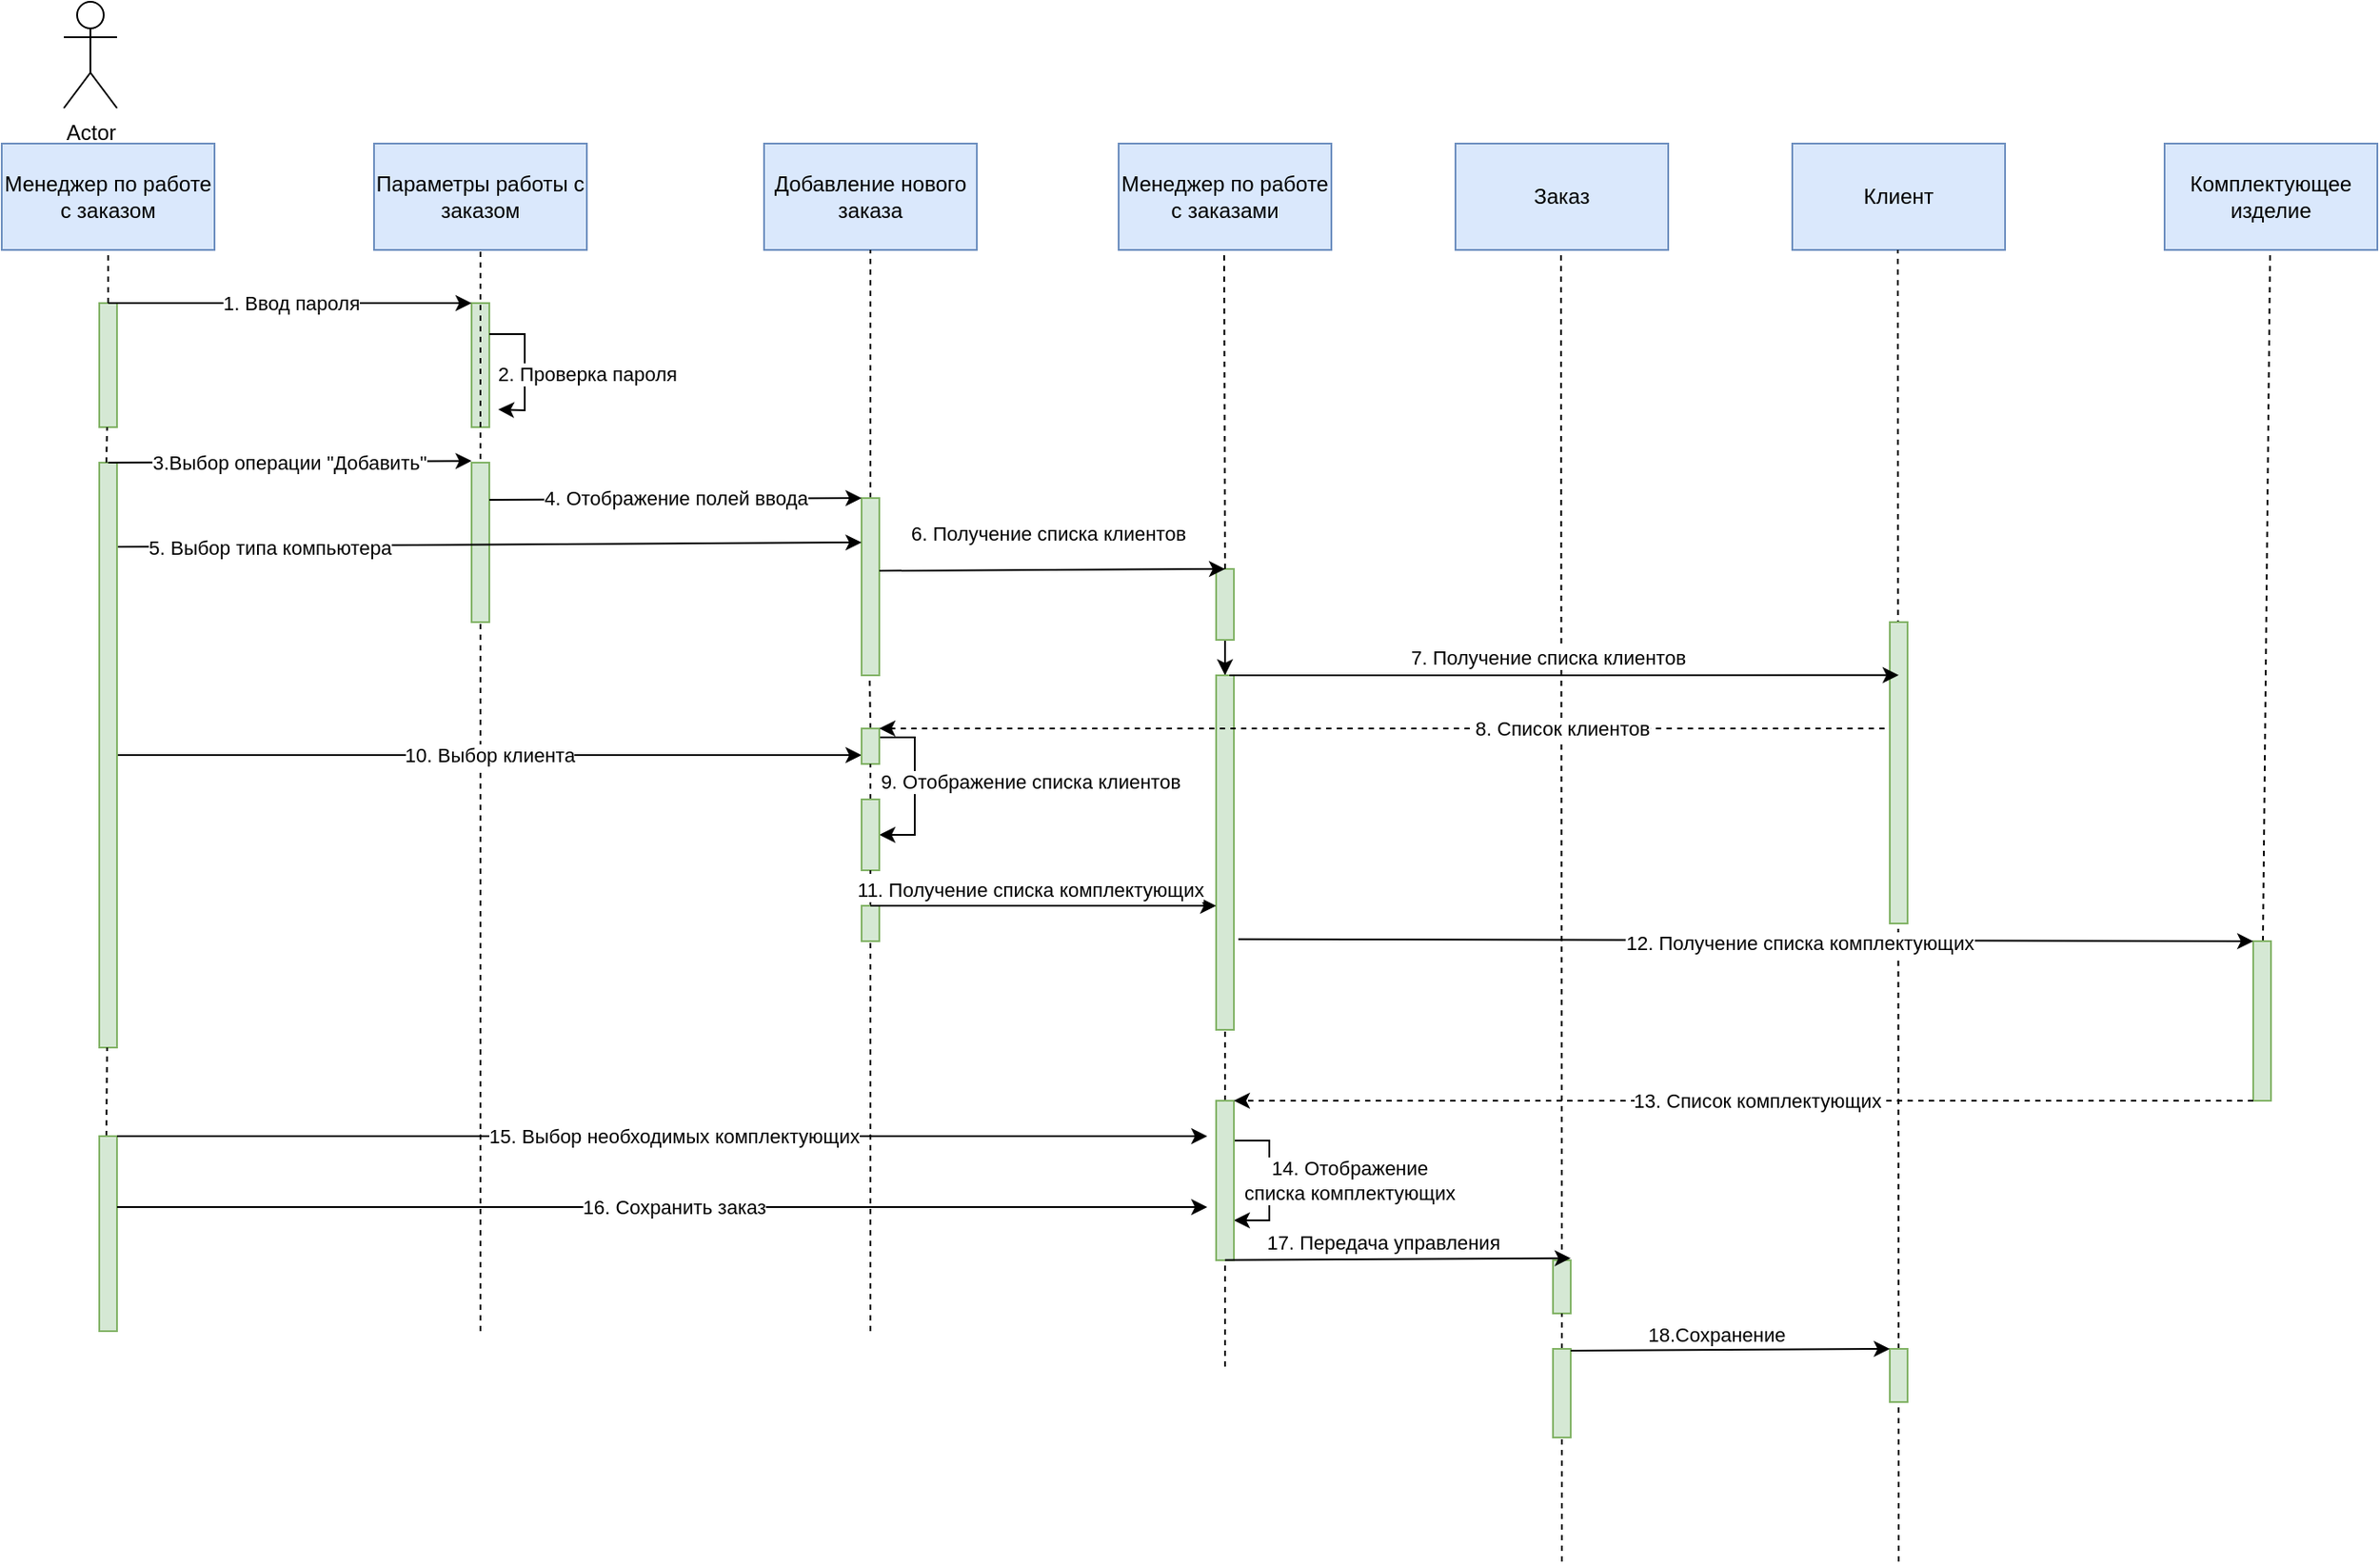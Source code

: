 <mxfile version="20.3.7" type="device"><diagram id="Aq9bSLfjDeR4o_Pw_okm" name="Страница 1"><mxGraphModel dx="2332" dy="3214" grid="1" gridSize="10" guides="1" tooltips="1" connect="1" arrows="1" fold="1" page="1" pageScale="1" pageWidth="827" pageHeight="1169" math="0" shadow="0"><root><mxCell id="0"/><mxCell id="1" parent="0"/><mxCell id="2Xkc_DOyH9A8e6zmQmAr-1" value="Менеджер по работе с заказом" style="rounded=0;whiteSpace=wrap;html=1;fillColor=#dae8fc;strokeColor=#6c8ebf;" parent="1" vertex="1"><mxGeometry x="-760" y="-1130" width="120" height="60" as="geometry"/></mxCell><mxCell id="2Xkc_DOyH9A8e6zmQmAr-2" value="Параметры работы с заказом" style="rounded=0;whiteSpace=wrap;html=1;fillColor=#dae8fc;strokeColor=#6c8ebf;" parent="1" vertex="1"><mxGeometry x="-550" y="-1130" width="120" height="60" as="geometry"/></mxCell><mxCell id="2Xkc_DOyH9A8e6zmQmAr-3" value="Добавление нового заказа" style="rounded=0;whiteSpace=wrap;html=1;fillColor=#dae8fc;strokeColor=#6c8ebf;" parent="1" vertex="1"><mxGeometry x="-330" y="-1130" width="120" height="60" as="geometry"/></mxCell><mxCell id="2Xkc_DOyH9A8e6zmQmAr-4" value="" style="rounded=0;whiteSpace=wrap;html=1;fillColor=#d5e8d4;strokeColor=#82b366;" parent="1" vertex="1"><mxGeometry x="-705" y="-1040" width="10" height="70" as="geometry"/></mxCell><mxCell id="2Xkc_DOyH9A8e6zmQmAr-5" value="" style="rounded=0;whiteSpace=wrap;html=1;fillColor=#d5e8d4;strokeColor=#82b366;" parent="1" vertex="1"><mxGeometry x="-495" y="-1040" width="10" height="70" as="geometry"/></mxCell><mxCell id="2Xkc_DOyH9A8e6zmQmAr-10" value="2. Проверка пароля" style="edgeStyle=orthogonalEdgeStyle;rounded=0;orthogonalLoop=1;jettySize=auto;html=1;exitX=1;exitY=0.25;exitDx=0;exitDy=0;" parent="1" source="2Xkc_DOyH9A8e6zmQmAr-5" edge="1"><mxGeometry x="0.096" y="35" relative="1" as="geometry"><mxPoint x="-480" y="-980" as="targetPoint"/><mxPoint as="offset"/></mxGeometry></mxCell><mxCell id="2Xkc_DOyH9A8e6zmQmAr-8" value="1. Ввод пароля" style="endArrow=classic;html=1;rounded=0;entryX=0;entryY=0;entryDx=0;entryDy=0;exitX=0.5;exitY=0;exitDx=0;exitDy=0;" parent="1" source="2Xkc_DOyH9A8e6zmQmAr-4" target="2Xkc_DOyH9A8e6zmQmAr-5" edge="1"><mxGeometry width="50" height="50" relative="1" as="geometry"><mxPoint x="-610" y="-990" as="sourcePoint"/><mxPoint x="-560" y="-1040" as="targetPoint"/></mxGeometry></mxCell><mxCell id="2Xkc_DOyH9A8e6zmQmAr-12" value="" style="endArrow=none;dashed=1;html=1;rounded=0;entryX=0.5;entryY=1;entryDx=0;entryDy=0;exitX=0.5;exitY=0;exitDx=0;exitDy=0;" parent="1" source="2Xkc_DOyH9A8e6zmQmAr-4" target="2Xkc_DOyH9A8e6zmQmAr-1" edge="1"><mxGeometry width="50" height="50" relative="1" as="geometry"><mxPoint x="-610" y="-990" as="sourcePoint"/><mxPoint x="-560" y="-1040" as="targetPoint"/></mxGeometry></mxCell><mxCell id="2Xkc_DOyH9A8e6zmQmAr-13" value="" style="endArrow=none;dashed=1;html=1;rounded=0;" parent="1" edge="1"><mxGeometry width="50" height="50" relative="1" as="geometry"><mxPoint x="-490" y="-460" as="sourcePoint"/><mxPoint x="-490" y="-1070" as="targetPoint"/></mxGeometry></mxCell><mxCell id="2Xkc_DOyH9A8e6zmQmAr-75" style="edgeStyle=orthogonalEdgeStyle;rounded=0;orthogonalLoop=1;jettySize=auto;html=1;exitX=1;exitY=0.5;exitDx=0;exitDy=0;entryX=0;entryY=0.75;entryDx=0;entryDy=0;" parent="1" source="2Xkc_DOyH9A8e6zmQmAr-14" target="2Xkc_DOyH9A8e6zmQmAr-60" edge="1"><mxGeometry relative="1" as="geometry"><Array as="points"><mxPoint x="-480" y="-785"/><mxPoint x="-480" y="-785"/></Array></mxGeometry></mxCell><mxCell id="_Y6A0_owbWZ8dKSNmZNZ-2" value="10. Выбор клиента" style="edgeLabel;html=1;align=center;verticalAlign=middle;resizable=0;points=[];" vertex="1" connectable="0" parent="2Xkc_DOyH9A8e6zmQmAr-75"><mxGeometry x="0.062" y="-2" relative="1" as="geometry"><mxPoint x="-13" y="-2" as="offset"/></mxGeometry></mxCell><mxCell id="2Xkc_DOyH9A8e6zmQmAr-14" value="" style="rounded=0;whiteSpace=wrap;html=1;fillColor=#d5e8d4;strokeColor=#82b366;" parent="1" vertex="1"><mxGeometry x="-705" y="-950" width="10" height="330" as="geometry"/></mxCell><mxCell id="2Xkc_DOyH9A8e6zmQmAr-15" value="" style="rounded=0;whiteSpace=wrap;html=1;fillColor=#d5e8d4;strokeColor=#82b366;" parent="1" vertex="1"><mxGeometry x="-495" y="-950" width="10" height="90" as="geometry"/></mxCell><mxCell id="2Xkc_DOyH9A8e6zmQmAr-16" value="3.Выбор операции &quot;Добавить&quot;" style="endArrow=classic;html=1;rounded=0;entryX=0;entryY=0;entryDx=0;entryDy=0;" parent="1" edge="1"><mxGeometry width="50" height="50" relative="1" as="geometry"><mxPoint x="-700" y="-950" as="sourcePoint"/><mxPoint x="-495" y="-950.95" as="targetPoint"/></mxGeometry></mxCell><mxCell id="2Xkc_DOyH9A8e6zmQmAr-18" value="" style="endArrow=none;dashed=1;html=1;rounded=0;entryX=0.5;entryY=1;entryDx=0;entryDy=0;exitX=0.5;exitY=0;exitDx=0;exitDy=0;" parent="1" source="2Xkc_DOyH9A8e6zmQmAr-19" target="2Xkc_DOyH9A8e6zmQmAr-3" edge="1"><mxGeometry width="50" height="50" relative="1" as="geometry"><mxPoint x="-270" y="-1000" as="sourcePoint"/><mxPoint x="-690" y="-1060" as="targetPoint"/></mxGeometry></mxCell><mxCell id="2Xkc_DOyH9A8e6zmQmAr-19" value="" style="rounded=0;whiteSpace=wrap;html=1;fillColor=#d5e8d4;strokeColor=#82b366;" parent="1" vertex="1"><mxGeometry x="-275" y="-930" width="10" height="100" as="geometry"/></mxCell><mxCell id="2Xkc_DOyH9A8e6zmQmAr-20" value="4. Отображение полей ввода" style="endArrow=classic;html=1;rounded=0;entryX=0;entryY=0;entryDx=0;entryDy=0;" parent="1" target="2Xkc_DOyH9A8e6zmQmAr-19" edge="1"><mxGeometry width="50" height="50" relative="1" as="geometry"><mxPoint x="-485" y="-929.05" as="sourcePoint"/><mxPoint x="-280" y="-930" as="targetPoint"/></mxGeometry></mxCell><mxCell id="2Xkc_DOyH9A8e6zmQmAr-22" value="Менеджер по работе с заказами" style="rounded=0;whiteSpace=wrap;html=1;fillColor=#dae8fc;strokeColor=#6c8ebf;" parent="1" vertex="1"><mxGeometry x="-130" y="-1130" width="120" height="60" as="geometry"/></mxCell><mxCell id="_Y6A0_owbWZ8dKSNmZNZ-3" value="" style="edgeStyle=orthogonalEdgeStyle;rounded=0;orthogonalLoop=1;jettySize=auto;html=1;" edge="1" parent="1" source="2Xkc_DOyH9A8e6zmQmAr-28" target="2Xkc_DOyH9A8e6zmQmAr-47"><mxGeometry relative="1" as="geometry"/></mxCell><mxCell id="2Xkc_DOyH9A8e6zmQmAr-28" value="" style="rounded=0;whiteSpace=wrap;html=1;fillColor=#d5e8d4;strokeColor=#82b366;" parent="1" vertex="1"><mxGeometry x="-75" y="-890" width="10" height="40" as="geometry"/></mxCell><mxCell id="2Xkc_DOyH9A8e6zmQmAr-32" value="6. Получение списка клиентов" style="endArrow=classic;html=1;rounded=0;" parent="1" edge="1"><mxGeometry x="-0.025" y="21" width="50" height="50" relative="1" as="geometry"><mxPoint x="-265" y="-889" as="sourcePoint"/><mxPoint x="-70" y="-890" as="targetPoint"/><mxPoint as="offset"/></mxGeometry></mxCell><mxCell id="2Xkc_DOyH9A8e6zmQmAr-33" value="" style="endArrow=none;dashed=1;html=1;rounded=0;entryX=0.5;entryY=1;entryDx=0;entryDy=0;exitX=0.5;exitY=0;exitDx=0;exitDy=0;" parent="1" source="2Xkc_DOyH9A8e6zmQmAr-28" edge="1"><mxGeometry width="50" height="50" relative="1" as="geometry"><mxPoint x="-70.48" y="-930" as="sourcePoint"/><mxPoint x="-70.48" y="-1070" as="targetPoint"/></mxGeometry></mxCell><mxCell id="2Xkc_DOyH9A8e6zmQmAr-34" value="Заказ" style="rounded=0;whiteSpace=wrap;html=1;fillColor=#dae8fc;strokeColor=#6c8ebf;" parent="1" vertex="1"><mxGeometry x="60" y="-1130" width="120" height="60" as="geometry"/></mxCell><mxCell id="2Xkc_DOyH9A8e6zmQmAr-35" value="Клиент" style="rounded=0;whiteSpace=wrap;html=1;fillColor=#dae8fc;strokeColor=#6c8ebf;" parent="1" vertex="1"><mxGeometry x="250" y="-1130" width="120" height="60" as="geometry"/></mxCell><mxCell id="2Xkc_DOyH9A8e6zmQmAr-36" value="Комплектующее изделие" style="rounded=0;whiteSpace=wrap;html=1;fillColor=#dae8fc;strokeColor=#6c8ebf;" parent="1" vertex="1"><mxGeometry x="460" y="-1130" width="120" height="60" as="geometry"/></mxCell><mxCell id="2Xkc_DOyH9A8e6zmQmAr-37" value="" style="endArrow=none;dashed=1;html=1;rounded=0;entryX=0.5;entryY=1;entryDx=0;entryDy=0;startArrow=none;" parent="1" edge="1" source="_Y6A0_owbWZ8dKSNmZNZ-21"><mxGeometry width="50" height="50" relative="1" as="geometry"><mxPoint x="120" y="-450" as="sourcePoint"/><mxPoint x="119.52" y="-1070" as="targetPoint"/></mxGeometry></mxCell><mxCell id="2Xkc_DOyH9A8e6zmQmAr-38" value="" style="endArrow=none;dashed=1;html=1;rounded=0;entryX=0.5;entryY=1;entryDx=0;entryDy=0;" parent="1" edge="1"><mxGeometry width="50" height="50" relative="1" as="geometry"><mxPoint x="310" y="-330" as="sourcePoint"/><mxPoint x="309.52" y="-1070" as="targetPoint"/></mxGeometry></mxCell><mxCell id="2Xkc_DOyH9A8e6zmQmAr-39" value="" style="endArrow=none;dashed=1;html=1;rounded=0;entryX=0.5;entryY=1;entryDx=0;entryDy=0;startArrow=none;" parent="1" edge="1" source="_Y6A0_owbWZ8dKSNmZNZ-6"><mxGeometry width="50" height="50" relative="1" as="geometry"><mxPoint x="520" y="-580" as="sourcePoint"/><mxPoint x="519.52" y="-1070" as="targetPoint"/></mxGeometry></mxCell><mxCell id="2Xkc_DOyH9A8e6zmQmAr-43" value="" style="endArrow=classic;html=1;rounded=0;entryX=0;entryY=0.25;entryDx=0;entryDy=0;exitX=1.059;exitY=0.144;exitDx=0;exitDy=0;exitPerimeter=0;" parent="1" target="2Xkc_DOyH9A8e6zmQmAr-19" edge="1" source="2Xkc_DOyH9A8e6zmQmAr-14"><mxGeometry width="50" height="50" relative="1" as="geometry"><mxPoint x="-695" y="-880" as="sourcePoint"/><mxPoint x="-490" y="-880.95" as="targetPoint"/></mxGeometry></mxCell><mxCell id="2Xkc_DOyH9A8e6zmQmAr-45" value="5. Выбор типа компьютера" style="edgeLabel;html=1;align=center;verticalAlign=middle;resizable=0;points=[];" parent="2Xkc_DOyH9A8e6zmQmAr-43" vertex="1" connectable="0"><mxGeometry x="-0.843" relative="1" as="geometry"><mxPoint x="52" as="offset"/></mxGeometry></mxCell><mxCell id="2Xkc_DOyH9A8e6zmQmAr-46" value="" style="endArrow=none;dashed=1;html=1;rounded=0;entryX=0.5;entryY=1;entryDx=0;entryDy=0;exitX=0.5;exitY=0;exitDx=0;exitDy=0;startArrow=none;" parent="1" source="2Xkc_DOyH9A8e6zmQmAr-47" edge="1"><mxGeometry width="50" height="50" relative="1" as="geometry"><mxPoint x="-69.97" y="-610" as="sourcePoint"/><mxPoint x="-70.45" y="-820" as="targetPoint"/></mxGeometry></mxCell><mxCell id="2Xkc_DOyH9A8e6zmQmAr-47" value="" style="rounded=0;whiteSpace=wrap;html=1;fillColor=#d5e8d4;strokeColor=#82b366;" parent="1" vertex="1"><mxGeometry x="-75" y="-830" width="10" height="200" as="geometry"/></mxCell><mxCell id="2Xkc_DOyH9A8e6zmQmAr-48" value="" style="endArrow=none;dashed=1;html=1;rounded=0;entryX=0.5;entryY=1;entryDx=0;entryDy=0;" parent="1" target="2Xkc_DOyH9A8e6zmQmAr-47" edge="1"><mxGeometry width="50" height="50" relative="1" as="geometry"><mxPoint x="-70" y="-440" as="sourcePoint"/><mxPoint x="-70.45" y="-820" as="targetPoint"/></mxGeometry></mxCell><mxCell id="2Xkc_DOyH9A8e6zmQmAr-49" value="" style="rounded=0;whiteSpace=wrap;html=1;fillColor=#d5e8d4;strokeColor=#82b366;" parent="1" vertex="1"><mxGeometry x="305" y="-860" width="10" height="170" as="geometry"/></mxCell><mxCell id="2Xkc_DOyH9A8e6zmQmAr-55" value="7. Получение списка клиентов" style="endArrow=classic;html=1;rounded=0;exitX=0.75;exitY=0;exitDx=0;exitDy=0;entryX=0.5;entryY=0.176;entryDx=0;entryDy=0;entryPerimeter=0;" parent="1" source="2Xkc_DOyH9A8e6zmQmAr-47" target="2Xkc_DOyH9A8e6zmQmAr-49" edge="1"><mxGeometry x="-0.048" y="10" width="50" height="50" relative="1" as="geometry"><mxPoint x="-65" y="-799.0" as="sourcePoint"/><mxPoint x="300" y="-830" as="targetPoint"/><mxPoint as="offset"/></mxGeometry></mxCell><mxCell id="2Xkc_DOyH9A8e6zmQmAr-57" value="" style="endArrow=none;dashed=1;html=1;rounded=0;entryX=0.5;entryY=1;entryDx=0;entryDy=0;exitX=0.5;exitY=0;exitDx=0;exitDy=0;startArrow=none;" parent="1" source="2Xkc_DOyH9A8e6zmQmAr-60" edge="1"><mxGeometry width="50" height="50" relative="1" as="geometry"><mxPoint x="-270.45" y="-690" as="sourcePoint"/><mxPoint x="-270.45" y="-830" as="targetPoint"/></mxGeometry></mxCell><mxCell id="2Xkc_DOyH9A8e6zmQmAr-73" style="edgeStyle=orthogonalEdgeStyle;rounded=0;orthogonalLoop=1;jettySize=auto;html=1;exitX=1;exitY=0.25;exitDx=0;exitDy=0;entryX=1;entryY=0.5;entryDx=0;entryDy=0;" parent="1" source="2Xkc_DOyH9A8e6zmQmAr-60" target="2Xkc_DOyH9A8e6zmQmAr-62" edge="1"><mxGeometry relative="1" as="geometry"/></mxCell><mxCell id="2Xkc_DOyH9A8e6zmQmAr-74" value="9. Отображение списка клиентов" style="edgeLabel;html=1;align=center;verticalAlign=middle;resizable=0;points=[];" parent="2Xkc_DOyH9A8e6zmQmAr-73" vertex="1" connectable="0"><mxGeometry x="0.245" y="-3" relative="1" as="geometry"><mxPoint x="68" y="-14" as="offset"/></mxGeometry></mxCell><mxCell id="2Xkc_DOyH9A8e6zmQmAr-60" value="" style="rounded=0;whiteSpace=wrap;html=1;fillColor=#d5e8d4;strokeColor=#82b366;" parent="1" vertex="1"><mxGeometry x="-275" y="-800" width="10" height="20" as="geometry"/></mxCell><mxCell id="2Xkc_DOyH9A8e6zmQmAr-61" value="" style="endArrow=none;dashed=1;html=1;rounded=0;entryX=0.5;entryY=1;entryDx=0;entryDy=0;startArrow=none;" parent="1" source="2Xkc_DOyH9A8e6zmQmAr-62" target="2Xkc_DOyH9A8e6zmQmAr-60" edge="1"><mxGeometry width="50" height="50" relative="1" as="geometry"><mxPoint x="-270" y="-630" as="sourcePoint"/><mxPoint x="-270.45" y="-830.0" as="targetPoint"/></mxGeometry></mxCell><mxCell id="2Xkc_DOyH9A8e6zmQmAr-62" value="" style="rounded=0;whiteSpace=wrap;html=1;fillColor=#d5e8d4;strokeColor=#82b366;" parent="1" vertex="1"><mxGeometry x="-275" y="-760" width="10" height="40" as="geometry"/></mxCell><mxCell id="2Xkc_DOyH9A8e6zmQmAr-64" value="" style="endArrow=none;dashed=1;html=1;rounded=0;entryX=0.5;entryY=1;entryDx=0;entryDy=0;startArrow=none;" parent="1" source="2Xkc_DOyH9A8e6zmQmAr-65" target="2Xkc_DOyH9A8e6zmQmAr-62" edge="1"><mxGeometry width="50" height="50" relative="1" as="geometry"><mxPoint x="-270" y="-630" as="sourcePoint"/><mxPoint x="-270" y="-760.0" as="targetPoint"/></mxGeometry></mxCell><mxCell id="2Xkc_DOyH9A8e6zmQmAr-65" value="" style="rounded=0;whiteSpace=wrap;html=1;fillColor=#d5e8d4;strokeColor=#82b366;" parent="1" vertex="1"><mxGeometry x="-275" y="-700" width="10" height="20" as="geometry"/></mxCell><mxCell id="2Xkc_DOyH9A8e6zmQmAr-66" value="" style="endArrow=none;dashed=1;html=1;rounded=0;entryX=0.5;entryY=1;entryDx=0;entryDy=0;" parent="1" target="2Xkc_DOyH9A8e6zmQmAr-65" edge="1"><mxGeometry width="50" height="50" relative="1" as="geometry"><mxPoint x="-270" y="-460" as="sourcePoint"/><mxPoint x="-270" y="-700" as="targetPoint"/></mxGeometry></mxCell><mxCell id="2Xkc_DOyH9A8e6zmQmAr-71" value="11. Получение списка комплектующих" style="endArrow=classic;html=1;rounded=0;" parent="1" edge="1"><mxGeometry x="-0.076" y="9" width="50" height="50" relative="1" as="geometry"><mxPoint x="-270" y="-700" as="sourcePoint"/><mxPoint x="-75" y="-700" as="targetPoint"/><mxPoint as="offset"/></mxGeometry></mxCell><mxCell id="_Y6A0_owbWZ8dKSNmZNZ-5" value="8. Список клиентов" style="endArrow=classic;html=1;rounded=0;exitX=-0.294;exitY=0.353;exitDx=0;exitDy=0;entryX=1;entryY=0;entryDx=0;entryDy=0;exitPerimeter=0;dashed=1;" edge="1" parent="1" source="2Xkc_DOyH9A8e6zmQmAr-49" target="2Xkc_DOyH9A8e6zmQmAr-60"><mxGeometry x="-0.358" width="50" height="50" relative="1" as="geometry"><mxPoint x="315" y="-785.59" as="sourcePoint"/><mxPoint x="-62.5" y="-785.51" as="targetPoint"/><mxPoint as="offset"/></mxGeometry></mxCell><mxCell id="_Y6A0_owbWZ8dKSNmZNZ-6" value="" style="rounded=0;whiteSpace=wrap;html=1;fillColor=#d5e8d4;strokeColor=#82b366;" vertex="1" parent="1"><mxGeometry x="510" y="-680" width="10" height="90" as="geometry"/></mxCell><mxCell id="_Y6A0_owbWZ8dKSNmZNZ-9" value="12. Получение списка комплектующих" style="endArrow=classic;html=1;rounded=0;exitX=0.75;exitY=0;exitDx=0;exitDy=0;entryX=0;entryY=0;entryDx=0;entryDy=0;" edge="1" parent="1" target="_Y6A0_owbWZ8dKSNmZNZ-6"><mxGeometry x="0.107" y="-1" width="50" height="50" relative="1" as="geometry"><mxPoint x="-62.5" y="-681.1" as="sourcePoint"/><mxPoint x="520" y="-681" as="targetPoint"/><mxPoint as="offset"/></mxGeometry></mxCell><mxCell id="_Y6A0_owbWZ8dKSNmZNZ-20" value="14. Отображение &lt;br&gt;списка комплектующих" style="edgeStyle=orthogonalEdgeStyle;rounded=0;orthogonalLoop=1;jettySize=auto;html=1;exitX=1;exitY=0.25;exitDx=0;exitDy=0;entryX=1;entryY=0.75;entryDx=0;entryDy=0;" edge="1" parent="1" source="_Y6A0_owbWZ8dKSNmZNZ-10" target="_Y6A0_owbWZ8dKSNmZNZ-10"><mxGeometry y="45" relative="1" as="geometry"><mxPoint x="-40" y="-530" as="targetPoint"/><mxPoint as="offset"/></mxGeometry></mxCell><mxCell id="_Y6A0_owbWZ8dKSNmZNZ-10" value="" style="rounded=0;whiteSpace=wrap;html=1;fillColor=#d5e8d4;strokeColor=#82b366;" vertex="1" parent="1"><mxGeometry x="-75" y="-590" width="10" height="90" as="geometry"/></mxCell><mxCell id="_Y6A0_owbWZ8dKSNmZNZ-12" value="13. Список комплектующих" style="endArrow=classic;html=1;rounded=0;exitX=0;exitY=1;exitDx=0;exitDy=0;entryX=0;entryY=1;entryDx=0;entryDy=0;dashed=1;" edge="1" parent="1" source="_Y6A0_owbWZ8dKSNmZNZ-6"><mxGeometry x="-0.026" width="50" height="50" relative="1" as="geometry"><mxPoint x="507.5" y="-588.9" as="sourcePoint"/><mxPoint x="-65" y="-590.0" as="targetPoint"/><mxPoint as="offset"/></mxGeometry></mxCell><mxCell id="_Y6A0_owbWZ8dKSNmZNZ-13" value="" style="endArrow=none;dashed=1;html=1;rounded=0;entryX=0.5;entryY=1;entryDx=0;entryDy=0;" edge="1" parent="1"><mxGeometry width="50" height="50" relative="1" as="geometry"><mxPoint x="-701" y="-950" as="sourcePoint"/><mxPoint x="-700.59" y="-970" as="targetPoint"/></mxGeometry></mxCell><mxCell id="_Y6A0_owbWZ8dKSNmZNZ-14" value="" style="endArrow=none;dashed=1;html=1;rounded=0;entryX=0.5;entryY=1;entryDx=0;entryDy=0;" edge="1" parent="1"><mxGeometry width="50" height="50" relative="1" as="geometry"><mxPoint x="-701" y="-570" as="sourcePoint"/><mxPoint x="-700.59" y="-620" as="targetPoint"/></mxGeometry></mxCell><mxCell id="_Y6A0_owbWZ8dKSNmZNZ-15" value="" style="rounded=0;whiteSpace=wrap;html=1;fillColor=#d5e8d4;strokeColor=#82b366;" vertex="1" parent="1"><mxGeometry x="-705" y="-570" width="10" height="110" as="geometry"/></mxCell><mxCell id="_Y6A0_owbWZ8dKSNmZNZ-16" style="edgeStyle=orthogonalEdgeStyle;rounded=0;orthogonalLoop=1;jettySize=auto;html=1;exitX=1;exitY=0.5;exitDx=0;exitDy=0;" edge="1" parent="1"><mxGeometry relative="1" as="geometry"><mxPoint x="-695" y="-570.0" as="sourcePoint"/><mxPoint x="-80" y="-570" as="targetPoint"/><Array as="points"><mxPoint x="-480" y="-570"/><mxPoint x="-480" y="-570"/></Array></mxGeometry></mxCell><mxCell id="_Y6A0_owbWZ8dKSNmZNZ-17" value="15. Выбор необходимых комплектующих" style="edgeLabel;html=1;align=center;verticalAlign=middle;resizable=0;points=[];" vertex="1" connectable="0" parent="_Y6A0_owbWZ8dKSNmZNZ-16"><mxGeometry x="0.062" y="-2" relative="1" as="geometry"><mxPoint x="-13" y="-2" as="offset"/></mxGeometry></mxCell><mxCell id="_Y6A0_owbWZ8dKSNmZNZ-18" style="edgeStyle=orthogonalEdgeStyle;rounded=0;orthogonalLoop=1;jettySize=auto;html=1;exitX=1;exitY=0.5;exitDx=0;exitDy=0;" edge="1" parent="1"><mxGeometry relative="1" as="geometry"><mxPoint x="-695" y="-530.0" as="sourcePoint"/><mxPoint x="-80" y="-530.0" as="targetPoint"/><Array as="points"><mxPoint x="-480" y="-530"/><mxPoint x="-480" y="-530"/></Array></mxGeometry></mxCell><mxCell id="_Y6A0_owbWZ8dKSNmZNZ-19" value="16. Сохранить заказ" style="edgeLabel;html=1;align=center;verticalAlign=middle;resizable=0;points=[];" vertex="1" connectable="0" parent="_Y6A0_owbWZ8dKSNmZNZ-18"><mxGeometry x="0.062" y="-2" relative="1" as="geometry"><mxPoint x="-13" y="-2" as="offset"/></mxGeometry></mxCell><mxCell id="_Y6A0_owbWZ8dKSNmZNZ-21" value="" style="rounded=0;whiteSpace=wrap;html=1;fillColor=#d5e8d4;strokeColor=#82b366;" vertex="1" parent="1"><mxGeometry x="115" y="-500" width="10" height="30" as="geometry"/></mxCell><mxCell id="_Y6A0_owbWZ8dKSNmZNZ-22" value="" style="endArrow=none;dashed=1;html=1;rounded=0;entryX=0.5;entryY=1;entryDx=0;entryDy=0;" edge="1" parent="1" target="_Y6A0_owbWZ8dKSNmZNZ-21"><mxGeometry width="50" height="50" relative="1" as="geometry"><mxPoint x="120" y="-330" as="sourcePoint"/><mxPoint x="119.52" y="-1070" as="targetPoint"/></mxGeometry></mxCell><mxCell id="_Y6A0_owbWZ8dKSNmZNZ-27" value="17. Передача управления" style="endArrow=classic;html=1;rounded=0;" edge="1" parent="1"><mxGeometry x="-0.076" y="9" width="50" height="50" relative="1" as="geometry"><mxPoint x="-70" y="-500.18" as="sourcePoint"/><mxPoint x="125" y="-501.18" as="targetPoint"/><mxPoint x="-1" as="offset"/></mxGeometry></mxCell><mxCell id="_Y6A0_owbWZ8dKSNmZNZ-28" value="" style="rounded=0;whiteSpace=wrap;html=1;fillColor=#d5e8d4;strokeColor=#82b366;" vertex="1" parent="1"><mxGeometry x="115" y="-450" width="10" height="50" as="geometry"/></mxCell><mxCell id="_Y6A0_owbWZ8dKSNmZNZ-29" value="" style="rounded=0;whiteSpace=wrap;html=1;fillColor=#d5e8d4;strokeColor=#82b366;" vertex="1" parent="1"><mxGeometry x="305" y="-450" width="10" height="30" as="geometry"/></mxCell><mxCell id="_Y6A0_owbWZ8dKSNmZNZ-30" value="18.Сохранение" style="endArrow=classic;html=1;rounded=0;entryX=0;entryY=0;entryDx=0;entryDy=0;" edge="1" parent="1" target="_Y6A0_owbWZ8dKSNmZNZ-29"><mxGeometry x="-0.076" y="9" width="50" height="50" relative="1" as="geometry"><mxPoint x="125" y="-449.0" as="sourcePoint"/><mxPoint x="190" y="-450" as="targetPoint"/><mxPoint x="-1" as="offset"/></mxGeometry></mxCell><mxCell id="_Y6A0_owbWZ8dKSNmZNZ-31" value="Actor" style="shape=umlActor;verticalLabelPosition=bottom;verticalAlign=top;html=1;outlineConnect=0;" vertex="1" parent="1"><mxGeometry x="-725" y="-1210" width="30" height="60" as="geometry"/></mxCell></root></mxGraphModel></diagram></mxfile>